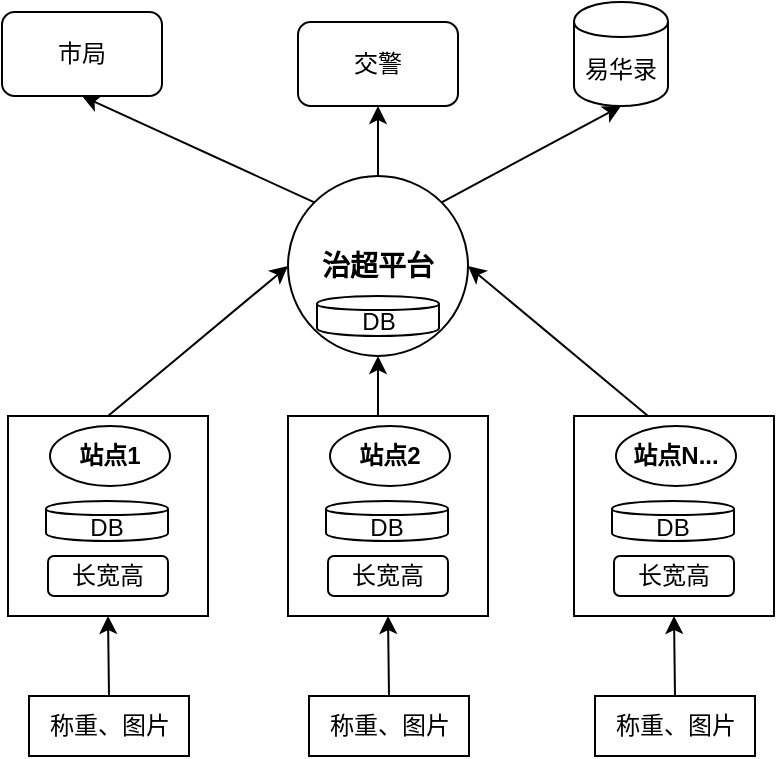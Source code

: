 <mxfile pages="1" version="11.2.8" type="github"><diagram id="zoBJ-NHJxSV4QkkJL6DZ" name="Page-1"><mxGraphModel dx="692" dy="355" grid="1" gridSize="10" guides="1" tooltips="1" connect="1" arrows="1" fold="1" page="1" pageScale="1" pageWidth="827" pageHeight="1169" math="0" shadow="0"><root><mxCell id="0"/><mxCell id="1" parent="0"/><mxCell id="LDqy8M7e8G5vycBIwIx6-1" value="&lt;font style=&quot;font-size: 14px&quot;&gt;&lt;b&gt;治超平台&lt;/b&gt;&lt;/font&gt;" style="ellipse;whiteSpace=wrap;html=1;aspect=fixed;" vertex="1" parent="1"><mxGeometry x="373" y="250" width="90" height="90" as="geometry"/></mxCell><mxCell id="LDqy8M7e8G5vycBIwIx6-8" value="" style="whiteSpace=wrap;html=1;aspect=fixed;" vertex="1" parent="1"><mxGeometry x="233" y="370" width="100" height="100" as="geometry"/></mxCell><mxCell id="LDqy8M7e8G5vycBIwIx6-9" value="长宽高" style="rounded=1;whiteSpace=wrap;html=1;" vertex="1" parent="1"><mxGeometry x="253" y="440" width="60" height="20" as="geometry"/></mxCell><mxCell id="LDqy8M7e8G5vycBIwIx6-10" value="&lt;b&gt;站点1&lt;/b&gt;" style="ellipse;whiteSpace=wrap;html=1;" vertex="1" parent="1"><mxGeometry x="254" y="375" width="60" height="30" as="geometry"/></mxCell><mxCell id="LDqy8M7e8G5vycBIwIx6-11" value="称重、图片" style="rounded=0;whiteSpace=wrap;html=1;" vertex="1" parent="1"><mxGeometry x="243.5" y="510" width="80" height="30" as="geometry"/></mxCell><mxCell id="LDqy8M7e8G5vycBIwIx6-12" value="" style="endArrow=classic;html=1;entryX=0.5;entryY=1;entryDx=0;entryDy=0;exitX=0.5;exitY=0;exitDx=0;exitDy=0;" edge="1" parent="1" source="LDqy8M7e8G5vycBIwIx6-11" target="LDqy8M7e8G5vycBIwIx6-8"><mxGeometry width="50" height="50" relative="1" as="geometry"><mxPoint x="193" y="510" as="sourcePoint"/><mxPoint x="193" y="460" as="targetPoint"/></mxGeometry></mxCell><mxCell id="LDqy8M7e8G5vycBIwIx6-23" value="" style="endArrow=classic;html=1;exitX=0.5;exitY=0;exitDx=0;exitDy=0;entryX=0;entryY=0.5;entryDx=0;entryDy=0;" edge="1" parent="1" source="LDqy8M7e8G5vycBIwIx6-8" target="LDqy8M7e8G5vycBIwIx6-1"><mxGeometry width="50" height="50" relative="1" as="geometry"><mxPoint x="273" y="350" as="sourcePoint"/><mxPoint x="363" y="300" as="targetPoint"/></mxGeometry></mxCell><mxCell id="LDqy8M7e8G5vycBIwIx6-25" value="" style="endArrow=classic;html=1;entryX=0.5;entryY=1;entryDx=0;entryDy=0;exitX=0.45;exitY=0;exitDx=0;exitDy=0;exitPerimeter=0;" edge="1" parent="1" source="LDqy8M7e8G5vycBIwIx6-40" target="LDqy8M7e8G5vycBIwIx6-1"><mxGeometry width="50" height="50" relative="1" as="geometry"><mxPoint x="413" y="370" as="sourcePoint"/><mxPoint x="283" y="540" as="targetPoint"/></mxGeometry></mxCell><mxCell id="LDqy8M7e8G5vycBIwIx6-26" value="" style="endArrow=classic;html=1;entryX=1;entryY=0.5;entryDx=0;entryDy=0;exitX=0.5;exitY=0;exitDx=0;exitDy=0;" edge="1" parent="1" target="LDqy8M7e8G5vycBIwIx6-1"><mxGeometry width="50" height="50" relative="1" as="geometry"><mxPoint x="553" y="370" as="sourcePoint"/><mxPoint x="653" y="590" as="targetPoint"/></mxGeometry></mxCell><mxCell id="LDqy8M7e8G5vycBIwIx6-30" value="易华录" style="shape=cylinder;whiteSpace=wrap;html=1;boundedLbl=1;backgroundOutline=1;" vertex="1" parent="1"><mxGeometry x="516" y="163" width="47" height="52" as="geometry"/></mxCell><mxCell id="LDqy8M7e8G5vycBIwIx6-32" value="市局" style="rounded=1;whiteSpace=wrap;html=1;" vertex="1" parent="1"><mxGeometry x="230" y="168" width="80" height="42" as="geometry"/></mxCell><mxCell id="LDqy8M7e8G5vycBIwIx6-33" value="交警" style="rounded=1;whiteSpace=wrap;html=1;" vertex="1" parent="1"><mxGeometry x="378" y="173" width="80" height="42" as="geometry"/></mxCell><mxCell id="LDqy8M7e8G5vycBIwIx6-34" value="DB" style="shape=cylinder;whiteSpace=wrap;html=1;boundedLbl=1;backgroundOutline=1;" vertex="1" parent="1"><mxGeometry x="252" y="412.5" width="61" height="20" as="geometry"/></mxCell><mxCell id="LDqy8M7e8G5vycBIwIx6-37" value="DB" style="shape=cylinder;whiteSpace=wrap;html=1;boundedLbl=1;backgroundOutline=1;" vertex="1" parent="1"><mxGeometry x="387.5" y="310" width="61" height="20" as="geometry"/></mxCell><mxCell id="LDqy8M7e8G5vycBIwIx6-40" value="" style="whiteSpace=wrap;html=1;aspect=fixed;" vertex="1" parent="1"><mxGeometry x="373" y="370" width="100" height="100" as="geometry"/></mxCell><mxCell id="LDqy8M7e8G5vycBIwIx6-41" value="长宽高" style="rounded=1;whiteSpace=wrap;html=1;" vertex="1" parent="1"><mxGeometry x="393" y="440" width="60" height="20" as="geometry"/></mxCell><mxCell id="LDqy8M7e8G5vycBIwIx6-42" value="&lt;b&gt;站点2&lt;/b&gt;" style="ellipse;whiteSpace=wrap;html=1;" vertex="1" parent="1"><mxGeometry x="394" y="375" width="60" height="30" as="geometry"/></mxCell><mxCell id="LDqy8M7e8G5vycBIwIx6-43" value="称重、图片" style="rounded=0;whiteSpace=wrap;html=1;" vertex="1" parent="1"><mxGeometry x="383.5" y="510" width="80" height="30" as="geometry"/></mxCell><mxCell id="LDqy8M7e8G5vycBIwIx6-44" value="" style="endArrow=classic;html=1;entryX=0.5;entryY=1;entryDx=0;entryDy=0;exitX=0.5;exitY=0;exitDx=0;exitDy=0;" edge="1" source="LDqy8M7e8G5vycBIwIx6-43" target="LDqy8M7e8G5vycBIwIx6-40" parent="1"><mxGeometry width="50" height="50" relative="1" as="geometry"><mxPoint x="333" y="510" as="sourcePoint"/><mxPoint x="333" y="460" as="targetPoint"/></mxGeometry></mxCell><mxCell id="LDqy8M7e8G5vycBIwIx6-45" value="DB" style="shape=cylinder;whiteSpace=wrap;html=1;boundedLbl=1;backgroundOutline=1;" vertex="1" parent="1"><mxGeometry x="392" y="412.5" width="61" height="20" as="geometry"/></mxCell><mxCell id="LDqy8M7e8G5vycBIwIx6-47" value="" style="whiteSpace=wrap;html=1;aspect=fixed;" vertex="1" parent="1"><mxGeometry x="516" y="370" width="100" height="100" as="geometry"/></mxCell><mxCell id="LDqy8M7e8G5vycBIwIx6-48" value="长宽高" style="rounded=1;whiteSpace=wrap;html=1;" vertex="1" parent="1"><mxGeometry x="536" y="440" width="60" height="20" as="geometry"/></mxCell><mxCell id="LDqy8M7e8G5vycBIwIx6-49" value="&lt;b&gt;站点N...&lt;/b&gt;" style="ellipse;whiteSpace=wrap;html=1;" vertex="1" parent="1"><mxGeometry x="537" y="375" width="60" height="30" as="geometry"/></mxCell><mxCell id="LDqy8M7e8G5vycBIwIx6-50" value="称重、图片" style="rounded=0;whiteSpace=wrap;html=1;" vertex="1" parent="1"><mxGeometry x="526.5" y="510" width="80" height="30" as="geometry"/></mxCell><mxCell id="LDqy8M7e8G5vycBIwIx6-51" value="" style="endArrow=classic;html=1;entryX=0.5;entryY=1;entryDx=0;entryDy=0;exitX=0.5;exitY=0;exitDx=0;exitDy=0;" edge="1" source="LDqy8M7e8G5vycBIwIx6-50" target="LDqy8M7e8G5vycBIwIx6-47" parent="1"><mxGeometry width="50" height="50" relative="1" as="geometry"><mxPoint x="476" y="510" as="sourcePoint"/><mxPoint x="476" y="460" as="targetPoint"/></mxGeometry></mxCell><mxCell id="LDqy8M7e8G5vycBIwIx6-52" value="DB" style="shape=cylinder;whiteSpace=wrap;html=1;boundedLbl=1;backgroundOutline=1;" vertex="1" parent="1"><mxGeometry x="535" y="412.5" width="61" height="20" as="geometry"/></mxCell><mxCell id="LDqy8M7e8G5vycBIwIx6-53" value="" style="endArrow=classic;html=1;exitX=0;exitY=0;exitDx=0;exitDy=0;entryX=0.5;entryY=1;entryDx=0;entryDy=0;" edge="1" parent="1" source="LDqy8M7e8G5vycBIwIx6-1" target="LDqy8M7e8G5vycBIwIx6-32"><mxGeometry width="50" height="50" relative="1" as="geometry"><mxPoint x="250" y="290" as="sourcePoint"/><mxPoint x="300" y="240" as="targetPoint"/></mxGeometry></mxCell><mxCell id="LDqy8M7e8G5vycBIwIx6-54" value="" style="endArrow=classic;html=1;entryX=0.5;entryY=1;entryDx=0;entryDy=0;" edge="1" parent="1" source="LDqy8M7e8G5vycBIwIx6-1" target="LDqy8M7e8G5vycBIwIx6-33"><mxGeometry width="50" height="50" relative="1" as="geometry"><mxPoint x="220" y="340" as="sourcePoint"/><mxPoint x="270" y="290" as="targetPoint"/></mxGeometry></mxCell><mxCell id="LDqy8M7e8G5vycBIwIx6-55" value="" style="endArrow=classic;html=1;entryX=0.5;entryY=1;entryDx=0;entryDy=0;exitX=1;exitY=0;exitDx=0;exitDy=0;" edge="1" parent="1" source="LDqy8M7e8G5vycBIwIx6-1" target="LDqy8M7e8G5vycBIwIx6-30"><mxGeometry width="50" height="50" relative="1" as="geometry"><mxPoint x="500" y="300" as="sourcePoint"/><mxPoint x="550" y="250" as="targetPoint"/></mxGeometry></mxCell></root></mxGraphModel></diagram></mxfile>